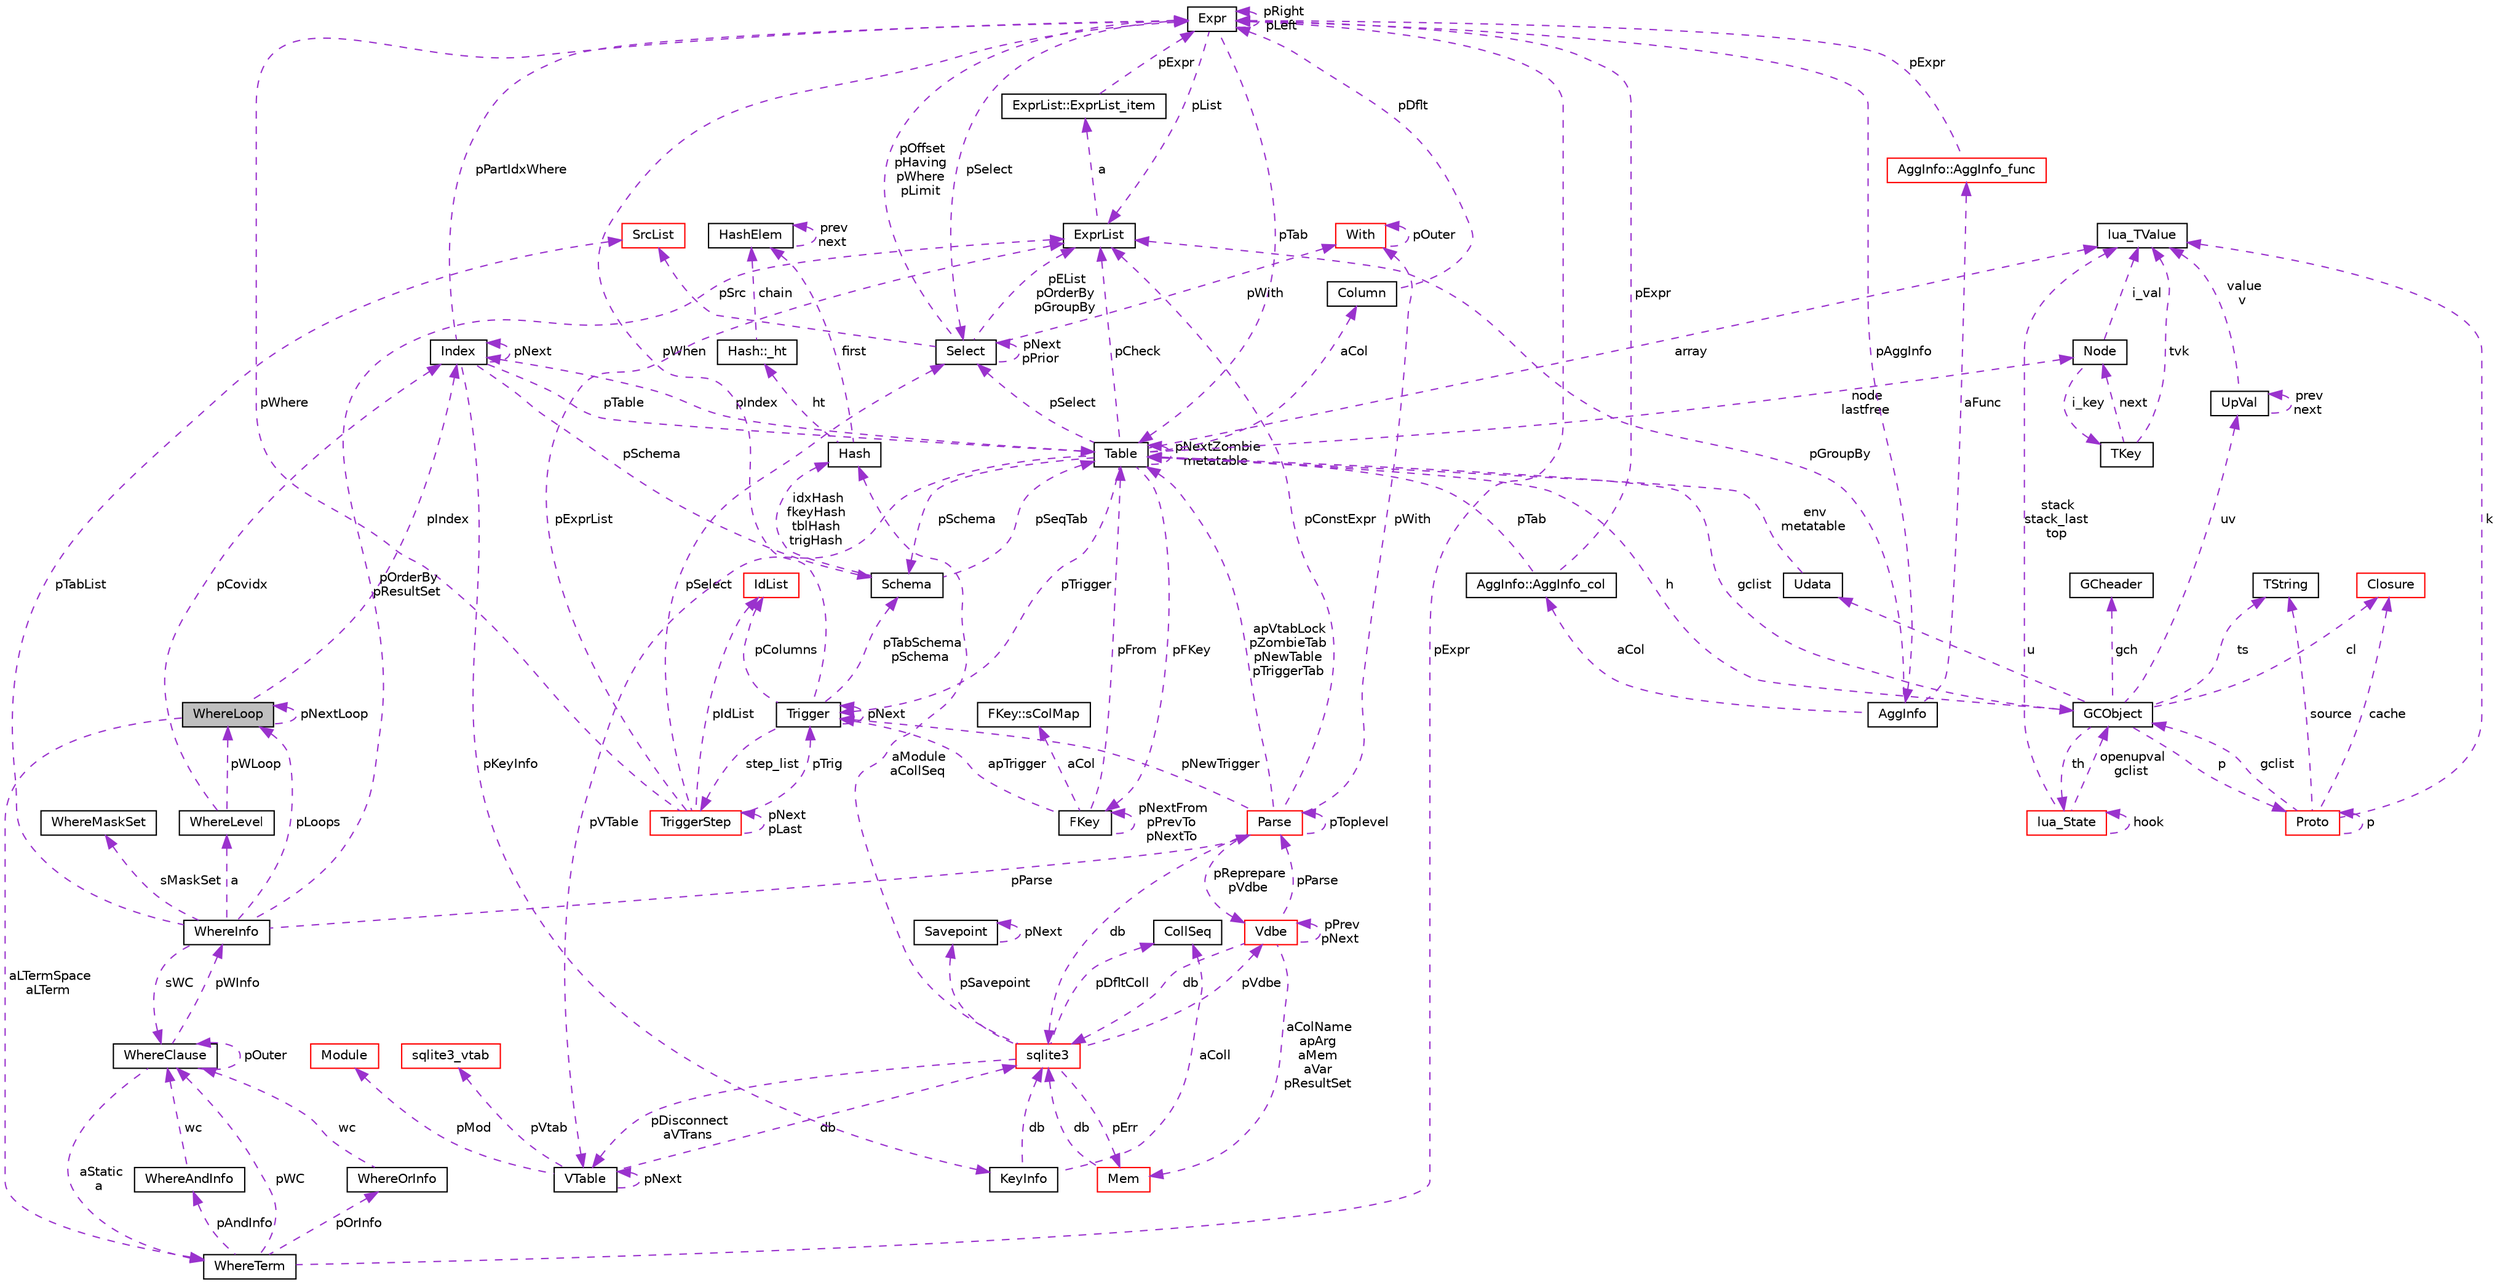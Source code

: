 digraph "WhereLoop"
{
  edge [fontname="Helvetica",fontsize="10",labelfontname="Helvetica",labelfontsize="10"];
  node [fontname="Helvetica",fontsize="10",shape=record];
  Node1 [label="WhereLoop",height=0.2,width=0.4,color="black", fillcolor="grey75", style="filled", fontcolor="black"];
  Node1 -> Node1 [dir="back",color="darkorchid3",fontsize="10",style="dashed",label=" pNextLoop" ,fontname="Helvetica"];
  Node2 -> Node1 [dir="back",color="darkorchid3",fontsize="10",style="dashed",label=" aLTermSpace\naLTerm" ,fontname="Helvetica"];
  Node2 [label="WhereTerm",height=0.2,width=0.4,color="black", fillcolor="white", style="filled",URL="$struct_where_term.html"];
  Node3 -> Node2 [dir="back",color="darkorchid3",fontsize="10",style="dashed",label=" pAndInfo" ,fontname="Helvetica"];
  Node3 [label="WhereAndInfo",height=0.2,width=0.4,color="black", fillcolor="white", style="filled",URL="$struct_where_and_info.html"];
  Node4 -> Node3 [dir="back",color="darkorchid3",fontsize="10",style="dashed",label=" wc" ,fontname="Helvetica"];
  Node4 [label="WhereClause",height=0.2,width=0.4,color="black", fillcolor="white", style="filled",URL="$struct_where_clause.html"];
  Node2 -> Node4 [dir="back",color="darkorchid3",fontsize="10",style="dashed",label=" aStatic\na" ,fontname="Helvetica"];
  Node5 -> Node4 [dir="back",color="darkorchid3",fontsize="10",style="dashed",label=" pWInfo" ,fontname="Helvetica"];
  Node5 [label="WhereInfo",height=0.2,width=0.4,color="black", fillcolor="white", style="filled",URL="$struct_where_info.html"];
  Node1 -> Node5 [dir="back",color="darkorchid3",fontsize="10",style="dashed",label=" pLoops" ,fontname="Helvetica"];
  Node4 -> Node5 [dir="back",color="darkorchid3",fontsize="10",style="dashed",label=" sWC" ,fontname="Helvetica"];
  Node6 -> Node5 [dir="back",color="darkorchid3",fontsize="10",style="dashed",label=" a" ,fontname="Helvetica"];
  Node6 [label="WhereLevel",height=0.2,width=0.4,color="black", fillcolor="white", style="filled",URL="$struct_where_level.html"];
  Node1 -> Node6 [dir="back",color="darkorchid3",fontsize="10",style="dashed",label=" pWLoop" ,fontname="Helvetica"];
  Node7 -> Node6 [dir="back",color="darkorchid3",fontsize="10",style="dashed",label=" pCovidx" ,fontname="Helvetica"];
  Node7 [label="Index",height=0.2,width=0.4,color="black", fillcolor="white", style="filled",URL="$struct_index.html"];
  Node8 -> Node7 [dir="back",color="darkorchid3",fontsize="10",style="dashed",label=" pSchema" ,fontname="Helvetica"];
  Node8 [label="Schema",height=0.2,width=0.4,color="black", fillcolor="white", style="filled",URL="$struct_schema.html"];
  Node9 -> Node8 [dir="back",color="darkorchid3",fontsize="10",style="dashed",label=" pSeqTab" ,fontname="Helvetica"];
  Node9 [label="Table",height=0.2,width=0.4,color="black", fillcolor="white", style="filled",URL="$struct_table.html"];
  Node10 -> Node9 [dir="back",color="darkorchid3",fontsize="10",style="dashed",label=" node\nlastfree" ,fontname="Helvetica"];
  Node10 [label="Node",height=0.2,width=0.4,color="black", fillcolor="white", style="filled",URL="$struct_node.html"];
  Node11 -> Node10 [dir="back",color="darkorchid3",fontsize="10",style="dashed",label=" i_val" ,fontname="Helvetica"];
  Node11 [label="lua_TValue",height=0.2,width=0.4,color="black", fillcolor="white", style="filled",URL="$structlua___t_value.html"];
  Node12 -> Node10 [dir="back",color="darkorchid3",fontsize="10",style="dashed",label=" i_key" ,fontname="Helvetica"];
  Node12 [label="TKey",height=0.2,width=0.4,color="black", fillcolor="white", style="filled",URL="$union_t_key.html"];
  Node10 -> Node12 [dir="back",color="darkorchid3",fontsize="10",style="dashed",label=" next" ,fontname="Helvetica"];
  Node11 -> Node12 [dir="back",color="darkorchid3",fontsize="10",style="dashed",label=" tvk" ,fontname="Helvetica"];
  Node8 -> Node9 [dir="back",color="darkorchid3",fontsize="10",style="dashed",label=" pSchema" ,fontname="Helvetica"];
  Node11 -> Node9 [dir="back",color="darkorchid3",fontsize="10",style="dashed",label=" array" ,fontname="Helvetica"];
  Node13 -> Node9 [dir="back",color="darkorchid3",fontsize="10",style="dashed",label=" aCol" ,fontname="Helvetica"];
  Node13 [label="Column",height=0.2,width=0.4,color="black", fillcolor="white", style="filled",URL="$struct_column.html"];
  Node14 -> Node13 [dir="back",color="darkorchid3",fontsize="10",style="dashed",label=" pDflt" ,fontname="Helvetica"];
  Node14 [label="Expr",height=0.2,width=0.4,color="black", fillcolor="white", style="filled",URL="$struct_expr.html"];
  Node15 -> Node14 [dir="back",color="darkorchid3",fontsize="10",style="dashed",label=" pAggInfo" ,fontname="Helvetica"];
  Node15 [label="AggInfo",height=0.2,width=0.4,color="black", fillcolor="white", style="filled",URL="$struct_agg_info.html"];
  Node16 -> Node15 [dir="back",color="darkorchid3",fontsize="10",style="dashed",label=" aCol" ,fontname="Helvetica"];
  Node16 [label="AggInfo::AggInfo_col",height=0.2,width=0.4,color="black", fillcolor="white", style="filled",URL="$struct_agg_info_1_1_agg_info__col.html"];
  Node14 -> Node16 [dir="back",color="darkorchid3",fontsize="10",style="dashed",label=" pExpr" ,fontname="Helvetica"];
  Node9 -> Node16 [dir="back",color="darkorchid3",fontsize="10",style="dashed",label=" pTab" ,fontname="Helvetica"];
  Node17 -> Node15 [dir="back",color="darkorchid3",fontsize="10",style="dashed",label=" aFunc" ,fontname="Helvetica"];
  Node17 [label="AggInfo::AggInfo_func",height=0.2,width=0.4,color="red", fillcolor="white", style="filled",URL="$struct_agg_info_1_1_agg_info__func.html"];
  Node14 -> Node17 [dir="back",color="darkorchid3",fontsize="10",style="dashed",label=" pExpr" ,fontname="Helvetica"];
  Node18 -> Node15 [dir="back",color="darkorchid3",fontsize="10",style="dashed",label=" pGroupBy" ,fontname="Helvetica"];
  Node18 [label="ExprList",height=0.2,width=0.4,color="black", fillcolor="white", style="filled",URL="$struct_expr_list.html"];
  Node19 -> Node18 [dir="back",color="darkorchid3",fontsize="10",style="dashed",label=" a" ,fontname="Helvetica"];
  Node19 [label="ExprList::ExprList_item",height=0.2,width=0.4,color="black", fillcolor="white", style="filled",URL="$struct_expr_list_1_1_expr_list__item.html"];
  Node14 -> Node19 [dir="back",color="darkorchid3",fontsize="10",style="dashed",label=" pExpr" ,fontname="Helvetica"];
  Node14 -> Node14 [dir="back",color="darkorchid3",fontsize="10",style="dashed",label=" pRight\npLeft" ,fontname="Helvetica"];
  Node9 -> Node14 [dir="back",color="darkorchid3",fontsize="10",style="dashed",label=" pTab" ,fontname="Helvetica"];
  Node20 -> Node14 [dir="back",color="darkorchid3",fontsize="10",style="dashed",label=" pSelect" ,fontname="Helvetica"];
  Node20 [label="Select",height=0.2,width=0.4,color="black", fillcolor="white", style="filled",URL="$struct_select.html"];
  Node14 -> Node20 [dir="back",color="darkorchid3",fontsize="10",style="dashed",label=" pOffset\npHaving\npWhere\npLimit" ,fontname="Helvetica"];
  Node21 -> Node20 [dir="back",color="darkorchid3",fontsize="10",style="dashed",label=" pWith" ,fontname="Helvetica"];
  Node21 [label="With",height=0.2,width=0.4,color="red", fillcolor="white", style="filled",URL="$struct_with.html"];
  Node21 -> Node21 [dir="back",color="darkorchid3",fontsize="10",style="dashed",label=" pOuter" ,fontname="Helvetica"];
  Node20 -> Node20 [dir="back",color="darkorchid3",fontsize="10",style="dashed",label=" pNext\npPrior" ,fontname="Helvetica"];
  Node22 -> Node20 [dir="back",color="darkorchid3",fontsize="10",style="dashed",label=" pSrc" ,fontname="Helvetica"];
  Node22 [label="SrcList",height=0.2,width=0.4,color="red", fillcolor="white", style="filled",URL="$struct_src_list.html"];
  Node18 -> Node20 [dir="back",color="darkorchid3",fontsize="10",style="dashed",label=" pEList\npOrderBy\npGroupBy" ,fontname="Helvetica"];
  Node18 -> Node14 [dir="back",color="darkorchid3",fontsize="10",style="dashed",label=" pList" ,fontname="Helvetica"];
  Node23 -> Node9 [dir="back",color="darkorchid3",fontsize="10",style="dashed",label=" pFKey" ,fontname="Helvetica"];
  Node23 [label="FKey",height=0.2,width=0.4,color="black", fillcolor="white", style="filled",URL="$struct_f_key.html"];
  Node24 -> Node23 [dir="back",color="darkorchid3",fontsize="10",style="dashed",label=" aCol" ,fontname="Helvetica"];
  Node24 [label="FKey::sColMap",height=0.2,width=0.4,color="black", fillcolor="white", style="filled",URL="$struct_f_key_1_1s_col_map.html"];
  Node23 -> Node23 [dir="back",color="darkorchid3",fontsize="10",style="dashed",label=" pNextFrom\npPrevTo\npNextTo" ,fontname="Helvetica"];
  Node9 -> Node23 [dir="back",color="darkorchid3",fontsize="10",style="dashed",label=" pFrom" ,fontname="Helvetica"];
  Node25 -> Node23 [dir="back",color="darkorchid3",fontsize="10",style="dashed",label=" apTrigger" ,fontname="Helvetica"];
  Node25 [label="Trigger",height=0.2,width=0.4,color="black", fillcolor="white", style="filled",URL="$struct_trigger.html"];
  Node26 -> Node25 [dir="back",color="darkorchid3",fontsize="10",style="dashed",label=" step_list" ,fontname="Helvetica"];
  Node26 [label="TriggerStep",height=0.2,width=0.4,color="red", fillcolor="white", style="filled",URL="$struct_trigger_step.html"];
  Node26 -> Node26 [dir="back",color="darkorchid3",fontsize="10",style="dashed",label=" pNext\npLast" ,fontname="Helvetica"];
  Node14 -> Node26 [dir="back",color="darkorchid3",fontsize="10",style="dashed",label=" pWhere" ,fontname="Helvetica"];
  Node27 -> Node26 [dir="back",color="darkorchid3",fontsize="10",style="dashed",label=" pIdList" ,fontname="Helvetica"];
  Node27 [label="IdList",height=0.2,width=0.4,color="red", fillcolor="white", style="filled",URL="$struct_id_list.html"];
  Node20 -> Node26 [dir="back",color="darkorchid3",fontsize="10",style="dashed",label=" pSelect" ,fontname="Helvetica"];
  Node25 -> Node26 [dir="back",color="darkorchid3",fontsize="10",style="dashed",label=" pTrig" ,fontname="Helvetica"];
  Node18 -> Node26 [dir="back",color="darkorchid3",fontsize="10",style="dashed",label=" pExprList" ,fontname="Helvetica"];
  Node8 -> Node25 [dir="back",color="darkorchid3",fontsize="10",style="dashed",label=" pTabSchema\npSchema" ,fontname="Helvetica"];
  Node14 -> Node25 [dir="back",color="darkorchid3",fontsize="10",style="dashed",label=" pWhen" ,fontname="Helvetica"];
  Node27 -> Node25 [dir="back",color="darkorchid3",fontsize="10",style="dashed",label=" pColumns" ,fontname="Helvetica"];
  Node25 -> Node25 [dir="back",color="darkorchid3",fontsize="10",style="dashed",label=" pNext" ,fontname="Helvetica"];
  Node28 -> Node9 [dir="back",color="darkorchid3",fontsize="10",style="dashed",label=" pVTable" ,fontname="Helvetica"];
  Node28 [label="VTable",height=0.2,width=0.4,color="black", fillcolor="white", style="filled",URL="$struct_v_table.html"];
  Node29 -> Node28 [dir="back",color="darkorchid3",fontsize="10",style="dashed",label=" db" ,fontname="Helvetica"];
  Node29 [label="sqlite3",height=0.2,width=0.4,color="red", fillcolor="white", style="filled",URL="$structsqlite3.html"];
  Node30 -> Node29 [dir="back",color="darkorchid3",fontsize="10",style="dashed",label=" pErr" ,fontname="Helvetica"];
  Node30 [label="Mem",height=0.2,width=0.4,color="red", fillcolor="white", style="filled",URL="$struct_mem.html"];
  Node29 -> Node30 [dir="back",color="darkorchid3",fontsize="10",style="dashed",label=" db" ,fontname="Helvetica"];
  Node31 -> Node29 [dir="back",color="darkorchid3",fontsize="10",style="dashed",label=" pVdbe" ,fontname="Helvetica"];
  Node31 [label="Vdbe",height=0.2,width=0.4,color="red", fillcolor="white", style="filled",URL="$struct_vdbe.html"];
  Node31 -> Node31 [dir="back",color="darkorchid3",fontsize="10",style="dashed",label=" pPrev\npNext" ,fontname="Helvetica"];
  Node30 -> Node31 [dir="back",color="darkorchid3",fontsize="10",style="dashed",label=" aColName\napArg\naMem\naVar\npResultSet" ,fontname="Helvetica"];
  Node29 -> Node31 [dir="back",color="darkorchid3",fontsize="10",style="dashed",label=" db" ,fontname="Helvetica"];
  Node32 -> Node31 [dir="back",color="darkorchid3",fontsize="10",style="dashed",label=" pParse" ,fontname="Helvetica"];
  Node32 [label="Parse",height=0.2,width=0.4,color="red", fillcolor="white", style="filled",URL="$struct_parse.html"];
  Node31 -> Node32 [dir="back",color="darkorchid3",fontsize="10",style="dashed",label=" pReprepare\npVdbe" ,fontname="Helvetica"];
  Node29 -> Node32 [dir="back",color="darkorchid3",fontsize="10",style="dashed",label=" db" ,fontname="Helvetica"];
  Node21 -> Node32 [dir="back",color="darkorchid3",fontsize="10",style="dashed",label=" pWith" ,fontname="Helvetica"];
  Node9 -> Node32 [dir="back",color="darkorchid3",fontsize="10",style="dashed",label=" apVtabLock\npZombieTab\npNewTable\npTriggerTab" ,fontname="Helvetica"];
  Node25 -> Node32 [dir="back",color="darkorchid3",fontsize="10",style="dashed",label=" pNewTrigger" ,fontname="Helvetica"];
  Node18 -> Node32 [dir="back",color="darkorchid3",fontsize="10",style="dashed",label=" pConstExpr" ,fontname="Helvetica"];
  Node32 -> Node32 [dir="back",color="darkorchid3",fontsize="10",style="dashed",label=" pToplevel" ,fontname="Helvetica"];
  Node33 -> Node29 [dir="back",color="darkorchid3",fontsize="10",style="dashed",label=" pSavepoint" ,fontname="Helvetica"];
  Node33 [label="Savepoint",height=0.2,width=0.4,color="black", fillcolor="white", style="filled",URL="$struct_savepoint.html"];
  Node33 -> Node33 [dir="back",color="darkorchid3",fontsize="10",style="dashed",label=" pNext" ,fontname="Helvetica"];
  Node34 -> Node29 [dir="back",color="darkorchid3",fontsize="10",style="dashed",label=" pDfltColl" ,fontname="Helvetica"];
  Node34 [label="CollSeq",height=0.2,width=0.4,color="black", fillcolor="white", style="filled",URL="$struct_coll_seq.html"];
  Node28 -> Node29 [dir="back",color="darkorchid3",fontsize="10",style="dashed",label=" pDisconnect\naVTrans" ,fontname="Helvetica"];
  Node35 -> Node29 [dir="back",color="darkorchid3",fontsize="10",style="dashed",label=" aModule\naCollSeq" ,fontname="Helvetica"];
  Node35 [label="Hash",height=0.2,width=0.4,color="black", fillcolor="white", style="filled",URL="$struct_hash.html"];
  Node36 -> Node35 [dir="back",color="darkorchid3",fontsize="10",style="dashed",label=" ht" ,fontname="Helvetica"];
  Node36 [label="Hash::_ht",height=0.2,width=0.4,color="black", fillcolor="white", style="filled",URL="$struct_hash_1_1__ht.html"];
  Node37 -> Node36 [dir="back",color="darkorchid3",fontsize="10",style="dashed",label=" chain" ,fontname="Helvetica"];
  Node37 [label="HashElem",height=0.2,width=0.4,color="black", fillcolor="white", style="filled",URL="$struct_hash_elem.html"];
  Node37 -> Node37 [dir="back",color="darkorchid3",fontsize="10",style="dashed",label=" prev\nnext" ,fontname="Helvetica"];
  Node37 -> Node35 [dir="back",color="darkorchid3",fontsize="10",style="dashed",label=" first" ,fontname="Helvetica"];
  Node28 -> Node28 [dir="back",color="darkorchid3",fontsize="10",style="dashed",label=" pNext" ,fontname="Helvetica"];
  Node38 -> Node28 [dir="back",color="darkorchid3",fontsize="10",style="dashed",label=" pMod" ,fontname="Helvetica"];
  Node38 [label="Module",height=0.2,width=0.4,color="red", fillcolor="white", style="filled",URL="$struct_module.html"];
  Node39 -> Node28 [dir="back",color="darkorchid3",fontsize="10",style="dashed",label=" pVtab" ,fontname="Helvetica"];
  Node39 [label="sqlite3_vtab",height=0.2,width=0.4,color="red", fillcolor="white", style="filled",URL="$structsqlite3__vtab.html"];
  Node9 -> Node9 [dir="back",color="darkorchid3",fontsize="10",style="dashed",label=" pNextZombie\nmetatable" ,fontname="Helvetica"];
  Node25 -> Node9 [dir="back",color="darkorchid3",fontsize="10",style="dashed",label=" pTrigger" ,fontname="Helvetica"];
  Node20 -> Node9 [dir="back",color="darkorchid3",fontsize="10",style="dashed",label=" pSelect" ,fontname="Helvetica"];
  Node40 -> Node9 [dir="back",color="darkorchid3",fontsize="10",style="dashed",label=" gclist" ,fontname="Helvetica"];
  Node40 [label="GCObject",height=0.2,width=0.4,color="black", fillcolor="white", style="filled",URL="$union_g_c_object.html"];
  Node41 -> Node40 [dir="back",color="darkorchid3",fontsize="10",style="dashed",label=" uv" ,fontname="Helvetica"];
  Node41 [label="UpVal",height=0.2,width=0.4,color="black", fillcolor="white", style="filled",URL="$struct_up_val.html"];
  Node41 -> Node41 [dir="back",color="darkorchid3",fontsize="10",style="dashed",label=" prev\nnext" ,fontname="Helvetica"];
  Node11 -> Node41 [dir="back",color="darkorchid3",fontsize="10",style="dashed",label=" value\nv" ,fontname="Helvetica"];
  Node42 -> Node40 [dir="back",color="darkorchid3",fontsize="10",style="dashed",label=" p" ,fontname="Helvetica"];
  Node42 [label="Proto",height=0.2,width=0.4,color="red", fillcolor="white", style="filled",URL="$struct_proto.html"];
  Node11 -> Node42 [dir="back",color="darkorchid3",fontsize="10",style="dashed",label=" k" ,fontname="Helvetica"];
  Node42 -> Node42 [dir="back",color="darkorchid3",fontsize="10",style="dashed",label=" p" ,fontname="Helvetica"];
  Node43 -> Node42 [dir="back",color="darkorchid3",fontsize="10",style="dashed",label=" source" ,fontname="Helvetica"];
  Node43 [label="TString",height=0.2,width=0.4,color="black", fillcolor="white", style="filled",URL="$union_t_string.html"];
  Node44 -> Node42 [dir="back",color="darkorchid3",fontsize="10",style="dashed",label=" cache" ,fontname="Helvetica"];
  Node44 [label="Closure",height=0.2,width=0.4,color="red", fillcolor="white", style="filled",URL="$union_closure.html"];
  Node40 -> Node42 [dir="back",color="darkorchid3",fontsize="10",style="dashed",label=" gclist" ,fontname="Helvetica"];
  Node43 -> Node40 [dir="back",color="darkorchid3",fontsize="10",style="dashed",label=" ts" ,fontname="Helvetica"];
  Node44 -> Node40 [dir="back",color="darkorchid3",fontsize="10",style="dashed",label=" cl" ,fontname="Helvetica"];
  Node45 -> Node40 [dir="back",color="darkorchid3",fontsize="10",style="dashed",label=" gch" ,fontname="Helvetica"];
  Node45 [label="GCheader",height=0.2,width=0.4,color="black", fillcolor="white", style="filled",URL="$struct_g_cheader.html"];
  Node9 -> Node40 [dir="back",color="darkorchid3",fontsize="10",style="dashed",label=" h" ,fontname="Helvetica"];
  Node46 -> Node40 [dir="back",color="darkorchid3",fontsize="10",style="dashed",label=" u" ,fontname="Helvetica"];
  Node46 [label="Udata",height=0.2,width=0.4,color="black", fillcolor="white", style="filled",URL="$union_udata.html"];
  Node9 -> Node46 [dir="back",color="darkorchid3",fontsize="10",style="dashed",label=" env\nmetatable" ,fontname="Helvetica"];
  Node47 -> Node40 [dir="back",color="darkorchid3",fontsize="10",style="dashed",label=" th" ,fontname="Helvetica"];
  Node47 [label="lua_State",height=0.2,width=0.4,color="red", fillcolor="white", style="filled",URL="$structlua___state.html"];
  Node11 -> Node47 [dir="back",color="darkorchid3",fontsize="10",style="dashed",label=" stack\nstack_last\ntop" ,fontname="Helvetica"];
  Node40 -> Node47 [dir="back",color="darkorchid3",fontsize="10",style="dashed",label=" openupval\ngclist" ,fontname="Helvetica"];
  Node47 -> Node47 [dir="back",color="darkorchid3",fontsize="10",style="dashed",label=" hook" ,fontname="Helvetica"];
  Node18 -> Node9 [dir="back",color="darkorchid3",fontsize="10",style="dashed",label=" pCheck" ,fontname="Helvetica"];
  Node7 -> Node9 [dir="back",color="darkorchid3",fontsize="10",style="dashed",label=" pIndex" ,fontname="Helvetica"];
  Node35 -> Node8 [dir="back",color="darkorchid3",fontsize="10",style="dashed",label=" idxHash\nfkeyHash\ntblHash\ntrigHash" ,fontname="Helvetica"];
  Node14 -> Node7 [dir="back",color="darkorchid3",fontsize="10",style="dashed",label=" pPartIdxWhere" ,fontname="Helvetica"];
  Node9 -> Node7 [dir="back",color="darkorchid3",fontsize="10",style="dashed",label=" pTable" ,fontname="Helvetica"];
  Node48 -> Node7 [dir="back",color="darkorchid3",fontsize="10",style="dashed",label=" pKeyInfo" ,fontname="Helvetica"];
  Node48 [label="KeyInfo",height=0.2,width=0.4,color="black", fillcolor="white", style="filled",URL="$struct_key_info.html"];
  Node29 -> Node48 [dir="back",color="darkorchid3",fontsize="10",style="dashed",label=" db" ,fontname="Helvetica"];
  Node34 -> Node48 [dir="back",color="darkorchid3",fontsize="10",style="dashed",label=" aColl" ,fontname="Helvetica"];
  Node7 -> Node7 [dir="back",color="darkorchid3",fontsize="10",style="dashed",label=" pNext" ,fontname="Helvetica"];
  Node49 -> Node5 [dir="back",color="darkorchid3",fontsize="10",style="dashed",label=" sMaskSet" ,fontname="Helvetica"];
  Node49 [label="WhereMaskSet",height=0.2,width=0.4,color="black", fillcolor="white", style="filled",URL="$struct_where_mask_set.html"];
  Node22 -> Node5 [dir="back",color="darkorchid3",fontsize="10",style="dashed",label=" pTabList" ,fontname="Helvetica"];
  Node18 -> Node5 [dir="back",color="darkorchid3",fontsize="10",style="dashed",label=" pOrderBy\npResultSet" ,fontname="Helvetica"];
  Node32 -> Node5 [dir="back",color="darkorchid3",fontsize="10",style="dashed",label=" pParse" ,fontname="Helvetica"];
  Node4 -> Node4 [dir="back",color="darkorchid3",fontsize="10",style="dashed",label=" pOuter" ,fontname="Helvetica"];
  Node50 -> Node2 [dir="back",color="darkorchid3",fontsize="10",style="dashed",label=" pOrInfo" ,fontname="Helvetica"];
  Node50 [label="WhereOrInfo",height=0.2,width=0.4,color="black", fillcolor="white", style="filled",URL="$struct_where_or_info.html"];
  Node4 -> Node50 [dir="back",color="darkorchid3",fontsize="10",style="dashed",label=" wc" ,fontname="Helvetica"];
  Node14 -> Node2 [dir="back",color="darkorchid3",fontsize="10",style="dashed",label=" pExpr" ,fontname="Helvetica"];
  Node4 -> Node2 [dir="back",color="darkorchid3",fontsize="10",style="dashed",label=" pWC" ,fontname="Helvetica"];
  Node7 -> Node1 [dir="back",color="darkorchid3",fontsize="10",style="dashed",label=" pIndex" ,fontname="Helvetica"];
}
